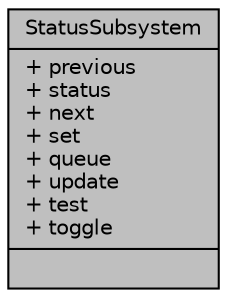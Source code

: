 digraph "StatusSubsystem"
{
  edge [fontname="Helvetica",fontsize="10",labelfontname="Helvetica",labelfontsize="10"];
  node [fontname="Helvetica",fontsize="10",shape=record];
  Node1 [label="{StatusSubsystem\n|+ previous\l+ status\l+ next\l+ set\l+ queue\l+ update\l+ test\l+ toggle\l|}",height=0.2,width=0.4,color="black", fillcolor="grey75", style="filled", fontcolor="black"];
}

